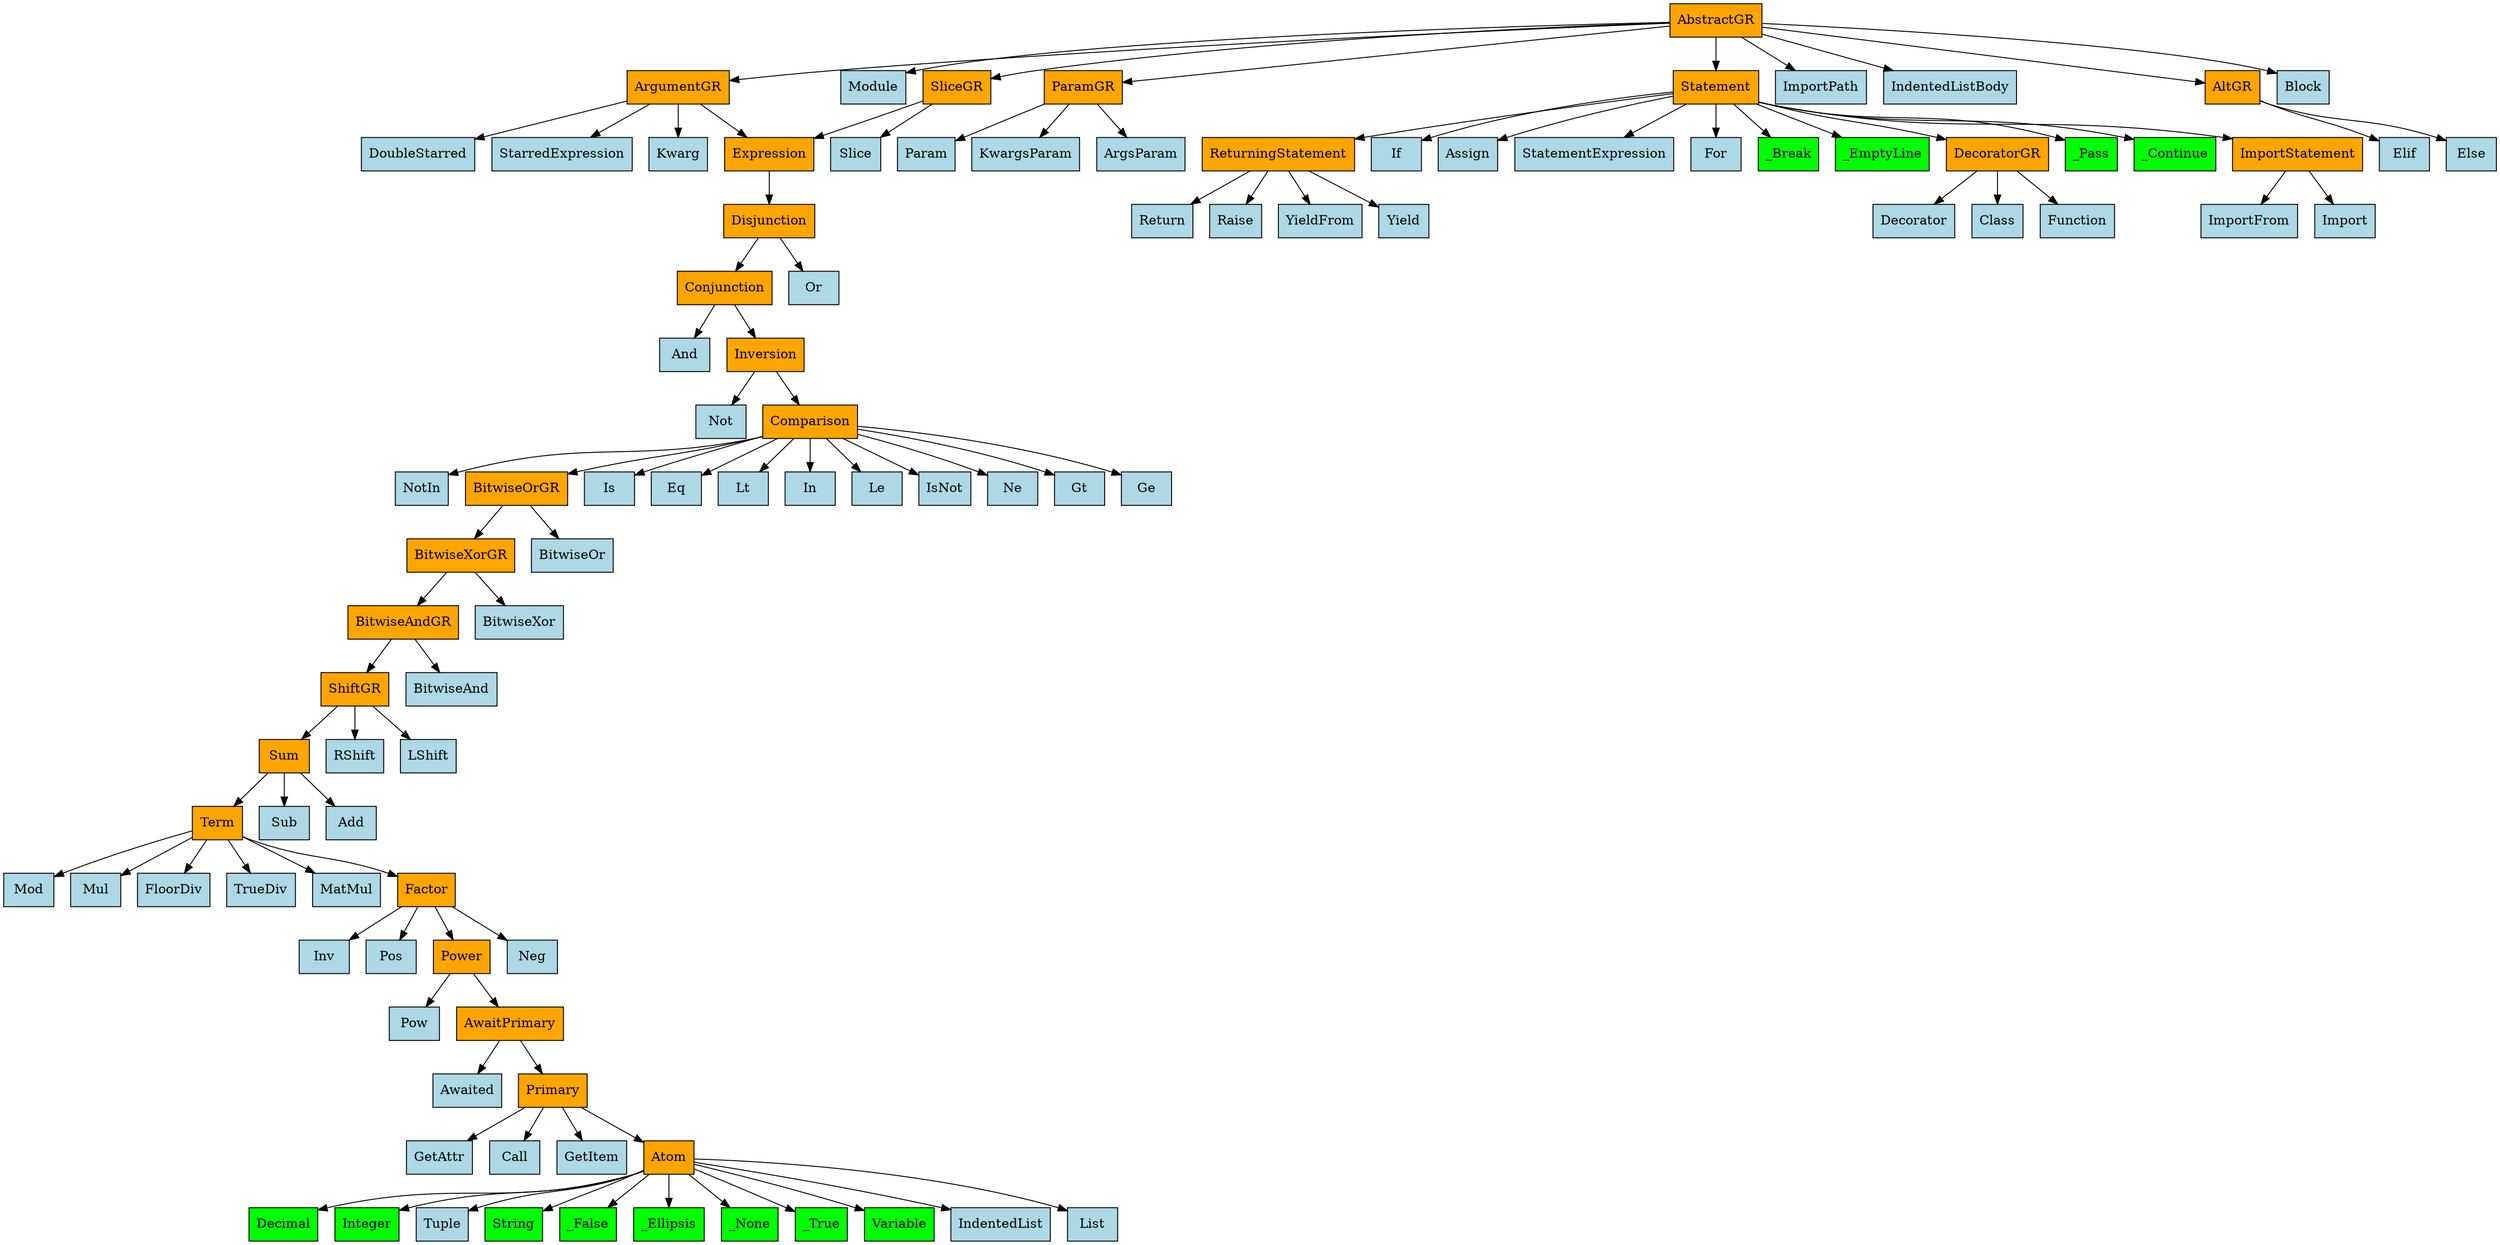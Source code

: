 digraph {
	0 [label=AbstractGR fillcolor=orange shape=rect style=filled]
	1 [label=ArgumentGR fillcolor=orange shape=rect style=filled]
	2 [label=Module fillcolor=lightblue shape=rect style=filled]
	3 [label=ParamGR fillcolor=orange shape=rect style=filled]
	4 [label=SliceGR fillcolor=orange shape=rect style=filled]
	5 [label=Statement fillcolor=orange shape=rect style=filled]
	6 [label=ImportPath fillcolor=lightblue shape=rect style=filled]
	7 [label=IndentedListBody fillcolor=lightblue shape=rect style=filled]
	8 [label=AltGR fillcolor=orange shape=rect style=filled]
	9 [label=Block fillcolor=lightblue shape=rect style=filled]
	10 [label=If fillcolor=lightblue shape=rect style=filled]
	11 [label=Assign fillcolor=lightblue shape=rect style=filled]
	12 [label=StatementExpression fillcolor=lightblue shape=rect style=filled]
	13 [label=For fillcolor=lightblue shape=rect style=filled]
	14 [label=_Break fillcolor=lime shape=rect style=filled]
	15 [label=_EmptyLine fillcolor=lime shape=rect style=filled]
	16 [label=DecoratorGR fillcolor=orange shape=rect style=filled]
	17 [label=_Pass fillcolor=lime shape=rect style=filled]
	18 [label=_Continue fillcolor=lime shape=rect style=filled]
	19 [label=ImportStatement fillcolor=orange shape=rect style=filled]
	20 [label=ReturningStatement fillcolor=orange shape=rect style=filled]
	21 [label=Yield fillcolor=lightblue shape=rect style=filled]
	22 [label=Return fillcolor=lightblue shape=rect style=filled]
	23 [label=Raise fillcolor=lightblue shape=rect style=filled]
	24 [label=YieldFrom fillcolor=lightblue shape=rect style=filled]
	25 [label=Function fillcolor=lightblue shape=rect style=filled]
	26 [label=Decorator fillcolor=lightblue shape=rect style=filled]
	27 [label=Class fillcolor=lightblue shape=rect style=filled]
	28 [label=ImportFrom fillcolor=lightblue shape=rect style=filled]
	29 [label=Import fillcolor=lightblue shape=rect style=filled]
	30 [label=Else fillcolor=lightblue shape=rect style=filled]
	31 [label=Elif fillcolor=lightblue shape=rect style=filled]
	32 [label=Param fillcolor=lightblue shape=rect style=filled]
	33 [label=KwargsParam fillcolor=lightblue shape=rect style=filled]
	34 [label=ArgsParam fillcolor=lightblue shape=rect style=filled]
	35 [label=Slice fillcolor=lightblue shape=rect style=filled]
	36 [label=Expression fillcolor=orange shape=rect style=filled]
	37 [label=Disjunction fillcolor=orange shape=rect style=filled]
	38 [label=Conjunction fillcolor=orange shape=rect style=filled]
	39 [label=Or fillcolor=lightblue shape=rect style=filled]
	40 [label=And fillcolor=lightblue shape=rect style=filled]
	41 [label=Inversion fillcolor=orange shape=rect style=filled]
	42 [label=Not fillcolor=lightblue shape=rect style=filled]
	43 [label=Comparison fillcolor=orange shape=rect style=filled]
	44 [label=NotIn fillcolor=lightblue shape=rect style=filled]
	45 [label=BitwiseOrGR fillcolor=orange shape=rect style=filled]
	46 [label=Is fillcolor=lightblue shape=rect style=filled]
	47 [label=Eq fillcolor=lightblue shape=rect style=filled]
	48 [label=Lt fillcolor=lightblue shape=rect style=filled]
	49 [label=In fillcolor=lightblue shape=rect style=filled]
	50 [label=Le fillcolor=lightblue shape=rect style=filled]
	51 [label=IsNot fillcolor=lightblue shape=rect style=filled]
	52 [label=Ne fillcolor=lightblue shape=rect style=filled]
	53 [label=Gt fillcolor=lightblue shape=rect style=filled]
	54 [label=Ge fillcolor=lightblue shape=rect style=filled]
	55 [label=BitwiseXorGR fillcolor=orange shape=rect style=filled]
	56 [label=BitwiseOr fillcolor=lightblue shape=rect style=filled]
	57 [label=BitwiseAndGR fillcolor=orange shape=rect style=filled]
	58 [label=BitwiseXor fillcolor=lightblue shape=rect style=filled]
	59 [label=ShiftGR fillcolor=orange shape=rect style=filled]
	60 [label=BitwiseAnd fillcolor=lightblue shape=rect style=filled]
	61 [label=Sum fillcolor=orange shape=rect style=filled]
	62 [label=RShift fillcolor=lightblue shape=rect style=filled]
	63 [label=LShift fillcolor=lightblue shape=rect style=filled]
	64 [label=Term fillcolor=orange shape=rect style=filled]
	65 [label=Sub fillcolor=lightblue shape=rect style=filled]
	66 [label=Add fillcolor=lightblue shape=rect style=filled]
	67 [label=Mod fillcolor=lightblue shape=rect style=filled]
	68 [label=Mul fillcolor=lightblue shape=rect style=filled]
	69 [label=FloorDiv fillcolor=lightblue shape=rect style=filled]
	70 [label=TrueDiv fillcolor=lightblue shape=rect style=filled]
	71 [label=MatMul fillcolor=lightblue shape=rect style=filled]
	72 [label=Factor fillcolor=orange shape=rect style=filled]
	73 [label=Inv fillcolor=lightblue shape=rect style=filled]
	74 [label=Pos fillcolor=lightblue shape=rect style=filled]
	75 [label=Power fillcolor=orange shape=rect style=filled]
	76 [label=Neg fillcolor=lightblue shape=rect style=filled]
	77 [label=Pow fillcolor=lightblue shape=rect style=filled]
	78 [label=AwaitPrimary fillcolor=orange shape=rect style=filled]
	79 [label=Awaited fillcolor=lightblue shape=rect style=filled]
	80 [label=Primary fillcolor=orange shape=rect style=filled]
	81 [label=GetAttr fillcolor=lightblue shape=rect style=filled]
	82 [label=Call fillcolor=lightblue shape=rect style=filled]
	83 [label=GetItem fillcolor=lightblue shape=rect style=filled]
	84 [label=Atom fillcolor=orange shape=rect style=filled]
	85 [label=Decimal fillcolor=lime shape=rect style=filled]
	86 [label=Integer fillcolor=lime shape=rect style=filled]
	87 [label=Tuple fillcolor=lightblue shape=rect style=filled]
	88 [label=String fillcolor=lime shape=rect style=filled]
	89 [label=_False fillcolor=lime shape=rect style=filled]
	90 [label=_Ellipsis fillcolor=lime shape=rect style=filled]
	91 [label=_None fillcolor=lime shape=rect style=filled]
	92 [label=_True fillcolor=lime shape=rect style=filled]
	93 [label=Variable fillcolor=lime shape=rect style=filled]
	94 [label=IndentedList fillcolor=lightblue shape=rect style=filled]
	95 [label=List fillcolor=lightblue shape=rect style=filled]
	96 [label=DoubleStarred fillcolor=lightblue shape=rect style=filled]
	97 [label=StarredExpression fillcolor=lightblue shape=rect style=filled]
	98 [label=Kwarg fillcolor=lightblue shape=rect style=filled]
	0 -> 1
	0 -> 2
	0 -> 3
	0 -> 4
	0 -> 5
	0 -> 6
	0 -> 7
	0 -> 8
	0 -> 9
	5 -> 10
	5 -> 11
	5 -> 12
	5 -> 13
	5 -> 14
	5 -> 15
	5 -> 16
	5 -> 17
	5 -> 18
	5 -> 19
	5 -> 20
	20 -> 21
	20 -> 22
	20 -> 23
	20 -> 24
	16 -> 25
	16 -> 26
	16 -> 27
	19 -> 28
	19 -> 29
	8 -> 30
	8 -> 31
	3 -> 32
	3 -> 33
	3 -> 34
	4 -> 35
	4 -> 36
	36 -> 37
	37 -> 38
	37 -> 39
	38 -> 40
	38 -> 41
	41 -> 42
	41 -> 43
	43 -> 44
	43 -> 45
	43 -> 46
	43 -> 47
	43 -> 48
	43 -> 49
	43 -> 50
	43 -> 51
	43 -> 52
	43 -> 53
	43 -> 54
	45 -> 55
	45 -> 56
	55 -> 57
	55 -> 58
	57 -> 59
	57 -> 60
	59 -> 61
	59 -> 62
	59 -> 63
	61 -> 64
	61 -> 65
	61 -> 66
	64 -> 67
	64 -> 68
	64 -> 69
	64 -> 70
	64 -> 71
	64 -> 72
	72 -> 73
	72 -> 74
	72 -> 75
	72 -> 76
	75 -> 77
	75 -> 78
	78 -> 79
	78 -> 80
	80 -> 81
	80 -> 82
	80 -> 83
	80 -> 84
	84 -> 85
	84 -> 86
	84 -> 87
	84 -> 88
	84 -> 89
	84 -> 90
	84 -> 91
	84 -> 92
	84 -> 93
	84 -> 94
	84 -> 95
	1 -> 96
	1 -> 97
	1 -> 98
	1 -> 36
}
